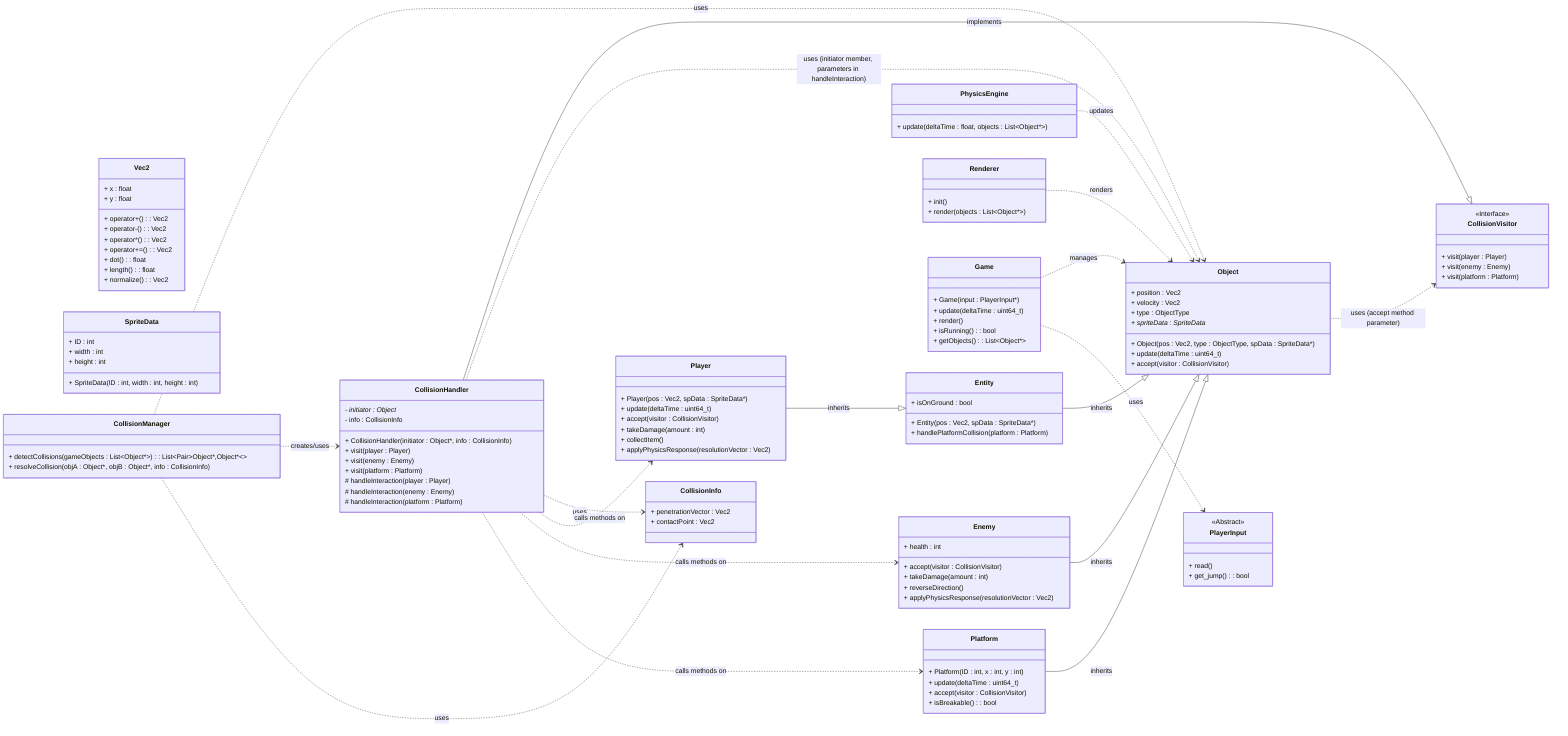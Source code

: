 classDiagram
    direction LR  // Layout Left-to-Right for better readability

    class Vec2 {
        + x : float
        + y : float
        + operator+() : Vec2
        + operator-() : Vec2
        + operator*() : Vec2
        + operator+=() : Vec2
        + dot() : float
        + length() : float
        + normalize() : Vec2
    }

    class SpriteData {
        + ID : int
        + width : int
        + height : int
        + SpriteData(ID : int, width : int, height : int)
    }

    class Object {
        + position : Vec2
        + velocity : Vec2
        + type : ObjectType
        + spriteData : SpriteData*
        + Object(pos : Vec2, type : ObjectType, spData : SpriteData*)
        + update(deltaTime : uint64_t)
        + accept(visitor : CollisionVisitor)
    }

    class Entity {
        + isOnGround : bool
        + Entity(pos : Vec2, spData : SpriteData*)
        + handlePlatformCollision(platform : Platform)
    }
    Entity --|> Object : inherits

    class Player {
        + Player(pos : Vec2, spData : SpriteData*)
        + update(deltaTime : uint64_t)
        + accept(visitor : CollisionVisitor)
        + takeDamage(amount : int)
        + collectItem()
        + applyPhysicsResponse(resolutionVector : Vec2)
    }
    Player --|> Entity : inherits

    class Platform {
        + Platform(ID : int, x : int, y : int)
        + update(deltaTime : uint64_t)
        + accept(visitor : CollisionVisitor)
        + isBreakable() : bool
    }
    Platform --|> Object : inherits

    class Enemy {
        + health : int
        + accept(visitor : CollisionVisitor)
        + takeDamage(amount : int)
        + reverseDirection()
        + applyPhysicsResponse(resolutionVector : Vec2)
    }
    Enemy --|> Object : inherits

    class CollisionVisitor {
        <<Interface>>
        + visit(player : Player)
        + visit(enemy : Enemy)
        + visit(platform : Platform)
    }

    class CollisionHandler {
        - initiator : Object*
        - info : CollisionInfo
        + CollisionHandler(initiator : Object*, info : CollisionInfo)
        + visit(player : Player)
        + visit(enemy : Enemy)
        + visit(platform : Platform)
        # handleInteraction(player : Player)
        # handleInteraction(enemy : Enemy)
        # handleInteraction(platform : Platform)
    }
    CollisionHandler --|> CollisionVisitor : implements

    class CollisionInfo {
        + penetrationVector : Vec2
        + contactPoint : Vec2
    }

    class CollisionManager {
        + detectCollisions(gameObjects : List~Object*~) : List~Pair~Object*,Object*~~
        + resolveCollision(objA : Object*, objB : Object*, info : CollisionInfo)
    }
    CollisionManager ..> Object : uses
    CollisionManager ..> CollisionHandler : creates/uses
    CollisionManager ..> CollisionInfo : uses

    class PhysicsEngine {
        + update(deltaTime : float, objects : List~Object*~)
    }
    PhysicsEngine ..> Object : updates

    class Renderer {
        + init()
        + render(objects : List~Object*~)
    }
    Renderer ..> Object : renders

    class Game {
        + Game(input : PlayerInput*)
        + update(deltaTime : uint64_t)
        + render()
        + isRunning() : bool
        + getObjects() : List~Object*~
    }
    Game ..> Object : manages
    Game ..> PlayerInput : uses

    class PlayerInput {
        <<Abstract>>
        + read()
        + get_jump() : bool
    }

    Object ..> CollisionVisitor : uses (accept method parameter)
    CollisionHandler ..> Object : uses (initiator member, parameters in handleInteraction)
    CollisionHandler ..> CollisionInfo : uses
    CollisionHandler ..> Player : calls methods on
    CollisionHandler ..> Enemy : calls methods on
    CollisionHandler ..> Platform : calls methods on